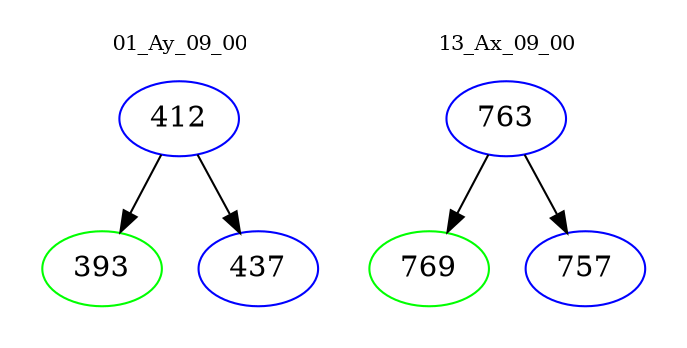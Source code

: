 digraph{
subgraph cluster_0 {
color = white
label = "01_Ay_09_00";
fontsize=10;
T0_412 [label="412", color="blue"]
T0_412 -> T0_393 [color="black"]
T0_393 [label="393", color="green"]
T0_412 -> T0_437 [color="black"]
T0_437 [label="437", color="blue"]
}
subgraph cluster_1 {
color = white
label = "13_Ax_09_00";
fontsize=10;
T1_763 [label="763", color="blue"]
T1_763 -> T1_769 [color="black"]
T1_769 [label="769", color="green"]
T1_763 -> T1_757 [color="black"]
T1_757 [label="757", color="blue"]
}
}
